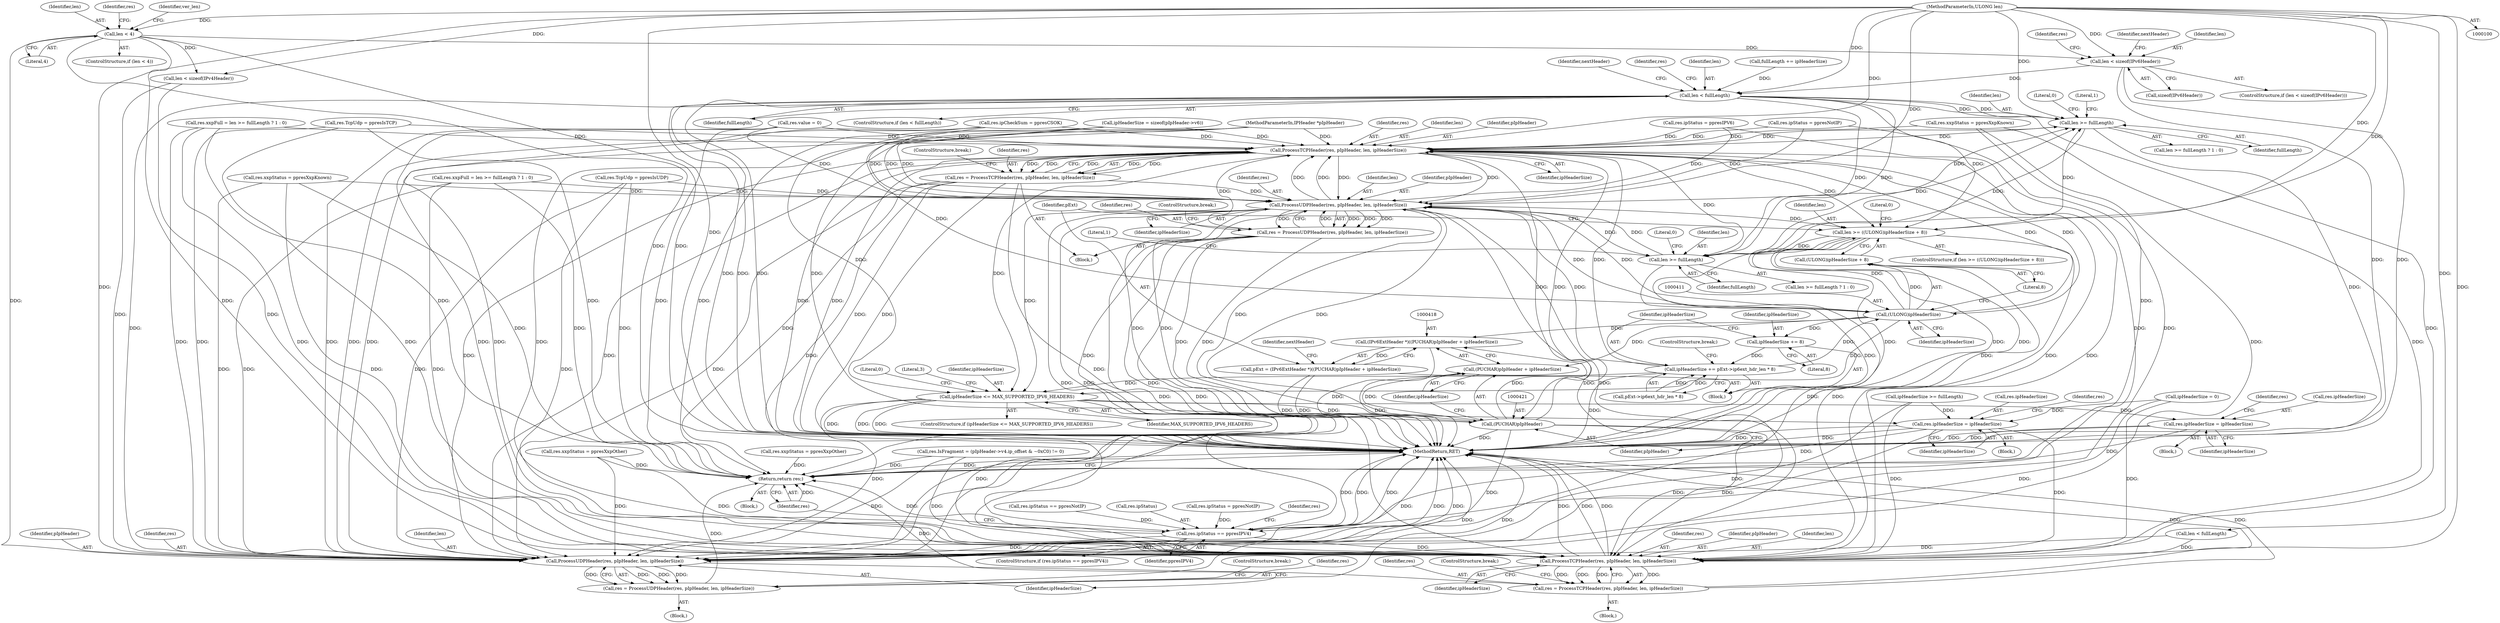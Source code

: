 digraph "1_kvm-guest-drivers-windows_723416fa4210b7464b28eab89cc76252e6193ac1_5@API" {
"1000263" [label="(Call,len < sizeof(IPv6Header))"];
"1000111" [label="(Call,len < 4)"];
"1000102" [label="(MethodParameterIn,ULONG len)"];
"1000315" [label="(Call,len < fullLength)"];
"1000354" [label="(Call,len >= fullLength)"];
"1000361" [label="(Call,ProcessTCPHeader(res, pIpHeader, len, ipHeaderSize))"];
"1000359" [label="(Call,res = ProcessTCPHeader(res, pIpHeader, len, ipHeaderSize))"];
"1000393" [label="(Call,ProcessUDPHeader(res, pIpHeader, len, ipHeaderSize))"];
"1000386" [label="(Call,len >= fullLength)"];
"1000391" [label="(Call,res = ProcessUDPHeader(res, pIpHeader, len, ipHeaderSize))"];
"1000508" [label="(Call,res.ipStatus == ppresIPV4)"];
"1000543" [label="(Call,ProcessTCPHeader(res, pIpHeader, len, ipHeaderSize))"];
"1000541" [label="(Call,res = ProcessTCPHeader(res, pIpHeader, len, ipHeaderSize))"];
"1000566" [label="(Return,return res;)"];
"1000553" [label="(Call,ProcessUDPHeader(res, pIpHeader, len, ipHeaderSize))"];
"1000551" [label="(Call,res = ProcessUDPHeader(res, pIpHeader, len, ipHeaderSize))"];
"1000407" [label="(Call,len >= ((ULONG)ipHeaderSize + 8))"];
"1000410" [label="(Call,(ULONG)ipHeaderSize)"];
"1000409" [label="(Call,(ULONG)ipHeaderSize + 8)"];
"1000417" [label="(Call,(IPv6ExtHeader *)((PUCHAR)pIpHeader + ipHeaderSize))"];
"1000415" [label="(Call,pExt = (IPv6ExtHeader *)((PUCHAR)pIpHeader + ipHeaderSize))"];
"1000419" [label="(Call,(PUCHAR)pIpHeader + ipHeaderSize)"];
"1000429" [label="(Call,ipHeaderSize += 8)"];
"1000432" [label="(Call,ipHeaderSize += pExt->ip6ext_hdr_len * 8)"];
"1000473" [label="(Call,ipHeaderSize <= MAX_SUPPORTED_IPV6_HEADERS)"];
"1000488" [label="(Call,res.ipHeaderSize = ipHeaderSize)"];
"1000514" [label="(Call,res.ipHeaderSize = ipHeaderSize)"];
"1000420" [label="(Call,(PUCHAR)pIpHeader)"];
"1000157" [label="(Call,len < sizeof(IPv4Header))"];
"1000298" [label="(Call,res.ipCheckSum = ppresCSOK)"];
"1000362" [label="(Identifier,res)"];
"1000472" [label="(ControlStructure,if (ipHeaderSize <= MAX_SUPPORTED_IPV6_HEADERS))"];
"1000317" [label="(Identifier,fullLength)"];
"1000385" [label="(Call,len >= fullLength ? 1 : 0)"];
"1000488" [label="(Call,res.ipHeaderSize = ipHeaderSize)"];
"1000413" [label="(Literal,8)"];
"1000420" [label="(Call,(PUCHAR)pIpHeader)"];
"1000555" [label="(Identifier,pIpHeader)"];
"1000552" [label="(Identifier,res)"];
"1000423" [label="(Identifier,ipHeaderSize)"];
"1000567" [label="(Identifier,res)"];
"1000519" [label="(Call,res.IsFragment = (pIpHeader->v4.ip_offset & ~0xC0) != 0)"];
"1000415" [label="(Call,pExt = (IPv6ExtHeader *)((PUCHAR)pIpHeader + ipHeaderSize))"];
"1000124" [label="(Identifier,ver_len)"];
"1000103" [label="(Block,)"];
"1000339" [label="(Call,res.xxpStatus = ppresXxpKnown)"];
"1000541" [label="(Call,res = ProcessTCPHeader(res, pIpHeader, len, ipHeaderSize))"];
"1000489" [label="(Call,res.ipHeaderSize)"];
"1000277" [label="(Identifier,nextHeader)"];
"1000389" [label="(Literal,1)"];
"1000512" [label="(Identifier,ppresIPV4)"];
"1000474" [label="(Identifier,ipHeaderSize)"];
"1000139" [label="(Call,ipHeaderSize = 0)"];
"1000223" [label="(Call,ipHeaderSize >= fullLength)"];
"1000492" [label="(Identifier,ipHeaderSize)"];
"1000502" [label="(Call,res.ipStatus = ppresNotIP)"];
"1000360" [label="(Identifier,res)"];
"1000321" [label="(Identifier,res)"];
"1000394" [label="(Identifier,res)"];
"1000388" [label="(Identifier,fullLength)"];
"1000542" [label="(Identifier,res)"];
"1000496" [label="(Literal,0)"];
"1000508" [label="(Call,res.ipStatus == ppresIPV4)"];
"1000263" [label="(Call,len < sizeof(IPv6Header))"];
"1000390" [label="(Literal,0)"];
"1000515" [label="(Call,res.ipHeaderSize)"];
"1000315" [label="(Call,len < fullLength)"];
"1000396" [label="(Identifier,len)"];
"1000262" [label="(ControlStructure,if (len < sizeof(IPv6Header)))"];
"1000111" [label="(Call,len < 4)"];
"1000376" [label="(Call,res.TcpUdp = ppresIsUDP)"];
"1000365" [label="(Identifier,ipHeaderSize)"];
"1000112" [label="(Identifier,len)"];
"1000476" [label="(Block,)"];
"1000544" [label="(Identifier,res)"];
"1000550" [label="(Block,)"];
"1000354" [label="(Call,len >= fullLength)"];
"1000359" [label="(Call,res = ProcessTCPHeader(res, pIpHeader, len, ipHeaderSize))"];
"1000473" [label="(Call,ipHeaderSize <= MAX_SUPPORTED_IPV6_HEADERS)"];
"1000334" [label="(Block,)"];
"1000264" [label="(Identifier,len)"];
"1000364" [label="(Identifier,len)"];
"1000460" [label="(Call,res.xxpStatus = ppresXxpOther)"];
"1000349" [label="(Call,res.xxpFull = len >= fullLength ? 1 : 0)"];
"1000514" [label="(Call,res.ipHeaderSize = ipHeaderSize)"];
"1000450" [label="(Call,res.ipStatus = ppresNotIP)"];
"1000102" [label="(MethodParameterIn,ULONG len)"];
"1000387" [label="(Identifier,len)"];
"1000270" [label="(Identifier,res)"];
"1000344" [label="(Call,res.TcpUdp = ppresIsTCP)"];
"1000521" [label="(Identifier,res)"];
"1000146" [label="(Call,res.value = 0)"];
"1000509" [label="(Call,res.ipStatus)"];
"1000366" [label="(ControlStructure,break;)"];
"1000113" [label="(Literal,4)"];
"1000117" [label="(Identifier,res)"];
"1000422" [label="(Identifier,pIpHeader)"];
"1000408" [label="(Identifier,len)"];
"1000442" [label="(Literal,0)"];
"1000316" [label="(Identifier,len)"];
"1000507" [label="(ControlStructure,if (res.ipStatus == ppresIPV4))"];
"1000431" [label="(Literal,8)"];
"1000311" [label="(Call,fullLength += ipHeaderSize)"];
"1000314" [label="(ControlStructure,if (len < fullLength))"];
"1000391" [label="(Call,res = ProcessUDPHeader(res, pIpHeader, len, ipHeaderSize))"];
"1000566" [label="(Return,return res;)"];
"1000414" [label="(Block,)"];
"1000510" [label="(Identifier,res)"];
"1000547" [label="(Identifier,ipHeaderSize)"];
"1000432" [label="(Call,ipHeaderSize += pExt->ip6ext_hdr_len * 8)"];
"1000361" [label="(Call,ProcessTCPHeader(res, pIpHeader, len, ipHeaderSize))"];
"1000110" [label="(ControlStructure,if (len < 4))"];
"1000458" [label="(ControlStructure,break;)"];
"1000381" [label="(Call,res.xxpFull = len >= fullLength ? 1 : 0)"];
"1000328" [label="(Identifier,nextHeader)"];
"1000560" [label="(Call,res.xxpStatus = ppresXxpOther)"];
"1000353" [label="(Call,len >= fullLength ? 1 : 0)"];
"1000516" [label="(Identifier,res)"];
"1000397" [label="(Identifier,ipHeaderSize)"];
"1000398" [label="(ControlStructure,break;)"];
"1000386" [label="(Call,len >= fullLength)"];
"1000434" [label="(Call,pExt->ip6ext_hdr_len * 8)"];
"1000406" [label="(ControlStructure,if (len >= ((ULONG)ipHeaderSize + 8)))"];
"1000392" [label="(Identifier,res)"];
"1000551" [label="(Call,res = ProcessUDPHeader(res, pIpHeader, len, ipHeaderSize))"];
"1000540" [label="(Block,)"];
"1000554" [label="(Identifier,res)"];
"1000558" [label="(ControlStructure,break;)"];
"1000410" [label="(Call,(ULONG)ipHeaderSize)"];
"1000543" [label="(Call,ProcessTCPHeader(res, pIpHeader, len, ipHeaderSize))"];
"1000518" [label="(Identifier,ipHeaderSize)"];
"1000429" [label="(Call,ipHeaderSize += 8)"];
"1000213" [label="(Call,res.ipStatus == ppresNotIP)"];
"1000548" [label="(ControlStructure,break;)"];
"1000226" [label="(Call,len < fullLength)"];
"1000355" [label="(Identifier,len)"];
"1000433" [label="(Identifier,ipHeaderSize)"];
"1000393" [label="(Call,ProcessUDPHeader(res, pIpHeader, len, ipHeaderSize))"];
"1000545" [label="(Identifier,pIpHeader)"];
"1000425" [label="(Identifier,nextHeader)"];
"1000553" [label="(Call,ProcessUDPHeader(res, pIpHeader, len, ipHeaderSize))"];
"1000513" [label="(Block,)"];
"1000478" [label="(Literal,3)"];
"1000475" [label="(Identifier,MAX_SUPPORTED_IPV6_HEADERS)"];
"1000358" [label="(Literal,0)"];
"1000356" [label="(Identifier,fullLength)"];
"1000357" [label="(Literal,1)"];
"1000101" [label="(MethodParameterIn,IPHeader *pIpHeader)"];
"1000568" [label="(MethodReturn,RET)"];
"1000417" [label="(Call,(IPv6ExtHeader *)((PUCHAR)pIpHeader + ipHeaderSize))"];
"1000409" [label="(Call,(ULONG)ipHeaderSize + 8)"];
"1000287" [label="(Call,ipHeaderSize = sizeof(pIpHeader->v6))"];
"1000430" [label="(Identifier,ipHeaderSize)"];
"1000546" [label="(Identifier,len)"];
"1000293" [label="(Call,res.ipStatus = ppresIPV6)"];
"1000371" [label="(Call,res.xxpStatus = ppresXxpKnown)"];
"1000416" [label="(Identifier,pExt)"];
"1000419" [label="(Call,(PUCHAR)pIpHeader + ipHeaderSize)"];
"1000412" [label="(Identifier,ipHeaderSize)"];
"1000556" [label="(Identifier,len)"];
"1000363" [label="(Identifier,pIpHeader)"];
"1000395" [label="(Identifier,pIpHeader)"];
"1000557" [label="(Identifier,ipHeaderSize)"];
"1000407" [label="(Call,len >= ((ULONG)ipHeaderSize + 8))"];
"1000265" [label="(Call,sizeof(IPv6Header))"];
"1000263" -> "1000262"  [label="AST: "];
"1000263" -> "1000265"  [label="CFG: "];
"1000264" -> "1000263"  [label="AST: "];
"1000265" -> "1000263"  [label="AST: "];
"1000270" -> "1000263"  [label="CFG: "];
"1000277" -> "1000263"  [label="CFG: "];
"1000263" -> "1000568"  [label="DDG: "];
"1000263" -> "1000568"  [label="DDG: "];
"1000111" -> "1000263"  [label="DDG: "];
"1000102" -> "1000263"  [label="DDG: "];
"1000263" -> "1000315"  [label="DDG: "];
"1000111" -> "1000110"  [label="AST: "];
"1000111" -> "1000113"  [label="CFG: "];
"1000112" -> "1000111"  [label="AST: "];
"1000113" -> "1000111"  [label="AST: "];
"1000117" -> "1000111"  [label="CFG: "];
"1000124" -> "1000111"  [label="CFG: "];
"1000111" -> "1000568"  [label="DDG: "];
"1000111" -> "1000568"  [label="DDG: "];
"1000102" -> "1000111"  [label="DDG: "];
"1000111" -> "1000157"  [label="DDG: "];
"1000111" -> "1000543"  [label="DDG: "];
"1000111" -> "1000553"  [label="DDG: "];
"1000102" -> "1000100"  [label="AST: "];
"1000102" -> "1000568"  [label="DDG: "];
"1000102" -> "1000157"  [label="DDG: "];
"1000102" -> "1000226"  [label="DDG: "];
"1000102" -> "1000315"  [label="DDG: "];
"1000102" -> "1000354"  [label="DDG: "];
"1000102" -> "1000361"  [label="DDG: "];
"1000102" -> "1000386"  [label="DDG: "];
"1000102" -> "1000393"  [label="DDG: "];
"1000102" -> "1000407"  [label="DDG: "];
"1000102" -> "1000543"  [label="DDG: "];
"1000102" -> "1000553"  [label="DDG: "];
"1000315" -> "1000314"  [label="AST: "];
"1000315" -> "1000317"  [label="CFG: "];
"1000316" -> "1000315"  [label="AST: "];
"1000317" -> "1000315"  [label="AST: "];
"1000321" -> "1000315"  [label="CFG: "];
"1000328" -> "1000315"  [label="CFG: "];
"1000315" -> "1000568"  [label="DDG: "];
"1000315" -> "1000568"  [label="DDG: "];
"1000315" -> "1000568"  [label="DDG: "];
"1000311" -> "1000315"  [label="DDG: "];
"1000315" -> "1000354"  [label="DDG: "];
"1000315" -> "1000354"  [label="DDG: "];
"1000315" -> "1000386"  [label="DDG: "];
"1000315" -> "1000386"  [label="DDG: "];
"1000315" -> "1000407"  [label="DDG: "];
"1000315" -> "1000543"  [label="DDG: "];
"1000315" -> "1000553"  [label="DDG: "];
"1000354" -> "1000353"  [label="AST: "];
"1000354" -> "1000356"  [label="CFG: "];
"1000355" -> "1000354"  [label="AST: "];
"1000356" -> "1000354"  [label="AST: "];
"1000357" -> "1000354"  [label="CFG: "];
"1000358" -> "1000354"  [label="CFG: "];
"1000354" -> "1000568"  [label="DDG: "];
"1000393" -> "1000354"  [label="DDG: "];
"1000361" -> "1000354"  [label="DDG: "];
"1000407" -> "1000354"  [label="DDG: "];
"1000386" -> "1000354"  [label="DDG: "];
"1000354" -> "1000361"  [label="DDG: "];
"1000354" -> "1000386"  [label="DDG: "];
"1000361" -> "1000359"  [label="AST: "];
"1000361" -> "1000365"  [label="CFG: "];
"1000362" -> "1000361"  [label="AST: "];
"1000363" -> "1000361"  [label="AST: "];
"1000364" -> "1000361"  [label="AST: "];
"1000365" -> "1000361"  [label="AST: "];
"1000359" -> "1000361"  [label="CFG: "];
"1000361" -> "1000568"  [label="DDG: "];
"1000361" -> "1000568"  [label="DDG: "];
"1000361" -> "1000359"  [label="DDG: "];
"1000361" -> "1000359"  [label="DDG: "];
"1000361" -> "1000359"  [label="DDG: "];
"1000361" -> "1000359"  [label="DDG: "];
"1000293" -> "1000361"  [label="DDG: "];
"1000391" -> "1000361"  [label="DDG: "];
"1000298" -> "1000361"  [label="DDG: "];
"1000349" -> "1000361"  [label="DDG: "];
"1000359" -> "1000361"  [label="DDG: "];
"1000339" -> "1000361"  [label="DDG: "];
"1000450" -> "1000361"  [label="DDG: "];
"1000344" -> "1000361"  [label="DDG: "];
"1000146" -> "1000361"  [label="DDG: "];
"1000420" -> "1000361"  [label="DDG: "];
"1000393" -> "1000361"  [label="DDG: "];
"1000393" -> "1000361"  [label="DDG: "];
"1000101" -> "1000361"  [label="DDG: "];
"1000410" -> "1000361"  [label="DDG: "];
"1000432" -> "1000361"  [label="DDG: "];
"1000287" -> "1000361"  [label="DDG: "];
"1000361" -> "1000386"  [label="DDG: "];
"1000361" -> "1000393"  [label="DDG: "];
"1000361" -> "1000393"  [label="DDG: "];
"1000361" -> "1000407"  [label="DDG: "];
"1000361" -> "1000410"  [label="DDG: "];
"1000361" -> "1000420"  [label="DDG: "];
"1000361" -> "1000473"  [label="DDG: "];
"1000361" -> "1000543"  [label="DDG: "];
"1000361" -> "1000543"  [label="DDG: "];
"1000361" -> "1000553"  [label="DDG: "];
"1000361" -> "1000553"  [label="DDG: "];
"1000359" -> "1000334"  [label="AST: "];
"1000360" -> "1000359"  [label="AST: "];
"1000366" -> "1000359"  [label="CFG: "];
"1000359" -> "1000568"  [label="DDG: "];
"1000359" -> "1000568"  [label="DDG: "];
"1000359" -> "1000393"  [label="DDG: "];
"1000359" -> "1000508"  [label="DDG: "];
"1000359" -> "1000543"  [label="DDG: "];
"1000359" -> "1000553"  [label="DDG: "];
"1000359" -> "1000566"  [label="DDG: "];
"1000393" -> "1000391"  [label="AST: "];
"1000393" -> "1000397"  [label="CFG: "];
"1000394" -> "1000393"  [label="AST: "];
"1000395" -> "1000393"  [label="AST: "];
"1000396" -> "1000393"  [label="AST: "];
"1000397" -> "1000393"  [label="AST: "];
"1000391" -> "1000393"  [label="CFG: "];
"1000393" -> "1000568"  [label="DDG: "];
"1000393" -> "1000568"  [label="DDG: "];
"1000393" -> "1000386"  [label="DDG: "];
"1000393" -> "1000391"  [label="DDG: "];
"1000393" -> "1000391"  [label="DDG: "];
"1000393" -> "1000391"  [label="DDG: "];
"1000393" -> "1000391"  [label="DDG: "];
"1000376" -> "1000393"  [label="DDG: "];
"1000293" -> "1000393"  [label="DDG: "];
"1000391" -> "1000393"  [label="DDG: "];
"1000298" -> "1000393"  [label="DDG: "];
"1000381" -> "1000393"  [label="DDG: "];
"1000450" -> "1000393"  [label="DDG: "];
"1000371" -> "1000393"  [label="DDG: "];
"1000146" -> "1000393"  [label="DDG: "];
"1000420" -> "1000393"  [label="DDG: "];
"1000101" -> "1000393"  [label="DDG: "];
"1000386" -> "1000393"  [label="DDG: "];
"1000410" -> "1000393"  [label="DDG: "];
"1000432" -> "1000393"  [label="DDG: "];
"1000287" -> "1000393"  [label="DDG: "];
"1000393" -> "1000407"  [label="DDG: "];
"1000393" -> "1000410"  [label="DDG: "];
"1000393" -> "1000420"  [label="DDG: "];
"1000393" -> "1000473"  [label="DDG: "];
"1000393" -> "1000543"  [label="DDG: "];
"1000393" -> "1000543"  [label="DDG: "];
"1000393" -> "1000553"  [label="DDG: "];
"1000393" -> "1000553"  [label="DDG: "];
"1000386" -> "1000385"  [label="AST: "];
"1000386" -> "1000388"  [label="CFG: "];
"1000387" -> "1000386"  [label="AST: "];
"1000388" -> "1000386"  [label="AST: "];
"1000389" -> "1000386"  [label="CFG: "];
"1000390" -> "1000386"  [label="CFG: "];
"1000386" -> "1000568"  [label="DDG: "];
"1000407" -> "1000386"  [label="DDG: "];
"1000391" -> "1000334"  [label="AST: "];
"1000392" -> "1000391"  [label="AST: "];
"1000398" -> "1000391"  [label="CFG: "];
"1000391" -> "1000568"  [label="DDG: "];
"1000391" -> "1000568"  [label="DDG: "];
"1000391" -> "1000508"  [label="DDG: "];
"1000391" -> "1000543"  [label="DDG: "];
"1000391" -> "1000553"  [label="DDG: "];
"1000391" -> "1000566"  [label="DDG: "];
"1000508" -> "1000507"  [label="AST: "];
"1000508" -> "1000512"  [label="CFG: "];
"1000509" -> "1000508"  [label="AST: "];
"1000512" -> "1000508"  [label="AST: "];
"1000516" -> "1000508"  [label="CFG: "];
"1000567" -> "1000508"  [label="CFG: "];
"1000508" -> "1000568"  [label="DDG: "];
"1000508" -> "1000568"  [label="DDG: "];
"1000508" -> "1000568"  [label="DDG: "];
"1000293" -> "1000508"  [label="DDG: "];
"1000502" -> "1000508"  [label="DDG: "];
"1000213" -> "1000508"  [label="DDG: "];
"1000450" -> "1000508"  [label="DDG: "];
"1000508" -> "1000543"  [label="DDG: "];
"1000508" -> "1000553"  [label="DDG: "];
"1000508" -> "1000566"  [label="DDG: "];
"1000543" -> "1000541"  [label="AST: "];
"1000543" -> "1000547"  [label="CFG: "];
"1000544" -> "1000543"  [label="AST: "];
"1000545" -> "1000543"  [label="AST: "];
"1000546" -> "1000543"  [label="AST: "];
"1000547" -> "1000543"  [label="AST: "];
"1000541" -> "1000543"  [label="CFG: "];
"1000543" -> "1000568"  [label="DDG: "];
"1000543" -> "1000568"  [label="DDG: "];
"1000543" -> "1000568"  [label="DDG: "];
"1000543" -> "1000541"  [label="DDG: "];
"1000543" -> "1000541"  [label="DDG: "];
"1000543" -> "1000541"  [label="DDG: "];
"1000543" -> "1000541"  [label="DDG: "];
"1000460" -> "1000543"  [label="DDG: "];
"1000376" -> "1000543"  [label="DDG: "];
"1000298" -> "1000543"  [label="DDG: "];
"1000514" -> "1000543"  [label="DDG: "];
"1000349" -> "1000543"  [label="DDG: "];
"1000371" -> "1000543"  [label="DDG: "];
"1000344" -> "1000543"  [label="DDG: "];
"1000146" -> "1000543"  [label="DDG: "];
"1000519" -> "1000543"  [label="DDG: "];
"1000339" -> "1000543"  [label="DDG: "];
"1000381" -> "1000543"  [label="DDG: "];
"1000420" -> "1000543"  [label="DDG: "];
"1000101" -> "1000543"  [label="DDG: "];
"1000226" -> "1000543"  [label="DDG: "];
"1000407" -> "1000543"  [label="DDG: "];
"1000157" -> "1000543"  [label="DDG: "];
"1000139" -> "1000543"  [label="DDG: "];
"1000473" -> "1000543"  [label="DDG: "];
"1000223" -> "1000543"  [label="DDG: "];
"1000541" -> "1000540"  [label="AST: "];
"1000542" -> "1000541"  [label="AST: "];
"1000548" -> "1000541"  [label="CFG: "];
"1000541" -> "1000568"  [label="DDG: "];
"1000541" -> "1000568"  [label="DDG: "];
"1000541" -> "1000566"  [label="DDG: "];
"1000566" -> "1000103"  [label="AST: "];
"1000566" -> "1000567"  [label="CFG: "];
"1000567" -> "1000566"  [label="AST: "];
"1000568" -> "1000566"  [label="CFG: "];
"1000566" -> "1000568"  [label="DDG: "];
"1000567" -> "1000566"  [label="DDG: "];
"1000460" -> "1000566"  [label="DDG: "];
"1000376" -> "1000566"  [label="DDG: "];
"1000488" -> "1000566"  [label="DDG: "];
"1000298" -> "1000566"  [label="DDG: "];
"1000514" -> "1000566"  [label="DDG: "];
"1000349" -> "1000566"  [label="DDG: "];
"1000371" -> "1000566"  [label="DDG: "];
"1000146" -> "1000566"  [label="DDG: "];
"1000560" -> "1000566"  [label="DDG: "];
"1000519" -> "1000566"  [label="DDG: "];
"1000339" -> "1000566"  [label="DDG: "];
"1000381" -> "1000566"  [label="DDG: "];
"1000344" -> "1000566"  [label="DDG: "];
"1000551" -> "1000566"  [label="DDG: "];
"1000553" -> "1000551"  [label="AST: "];
"1000553" -> "1000557"  [label="CFG: "];
"1000554" -> "1000553"  [label="AST: "];
"1000555" -> "1000553"  [label="AST: "];
"1000556" -> "1000553"  [label="AST: "];
"1000557" -> "1000553"  [label="AST: "];
"1000551" -> "1000553"  [label="CFG: "];
"1000553" -> "1000568"  [label="DDG: "];
"1000553" -> "1000568"  [label="DDG: "];
"1000553" -> "1000568"  [label="DDG: "];
"1000553" -> "1000551"  [label="DDG: "];
"1000553" -> "1000551"  [label="DDG: "];
"1000553" -> "1000551"  [label="DDG: "];
"1000553" -> "1000551"  [label="DDG: "];
"1000460" -> "1000553"  [label="DDG: "];
"1000376" -> "1000553"  [label="DDG: "];
"1000298" -> "1000553"  [label="DDG: "];
"1000514" -> "1000553"  [label="DDG: "];
"1000349" -> "1000553"  [label="DDG: "];
"1000371" -> "1000553"  [label="DDG: "];
"1000344" -> "1000553"  [label="DDG: "];
"1000146" -> "1000553"  [label="DDG: "];
"1000519" -> "1000553"  [label="DDG: "];
"1000339" -> "1000553"  [label="DDG: "];
"1000381" -> "1000553"  [label="DDG: "];
"1000420" -> "1000553"  [label="DDG: "];
"1000101" -> "1000553"  [label="DDG: "];
"1000226" -> "1000553"  [label="DDG: "];
"1000407" -> "1000553"  [label="DDG: "];
"1000157" -> "1000553"  [label="DDG: "];
"1000139" -> "1000553"  [label="DDG: "];
"1000473" -> "1000553"  [label="DDG: "];
"1000223" -> "1000553"  [label="DDG: "];
"1000551" -> "1000550"  [label="AST: "];
"1000552" -> "1000551"  [label="AST: "];
"1000558" -> "1000551"  [label="CFG: "];
"1000551" -> "1000568"  [label="DDG: "];
"1000551" -> "1000568"  [label="DDG: "];
"1000407" -> "1000406"  [label="AST: "];
"1000407" -> "1000409"  [label="CFG: "];
"1000408" -> "1000407"  [label="AST: "];
"1000409" -> "1000407"  [label="AST: "];
"1000416" -> "1000407"  [label="CFG: "];
"1000442" -> "1000407"  [label="CFG: "];
"1000407" -> "1000568"  [label="DDG: "];
"1000407" -> "1000568"  [label="DDG: "];
"1000407" -> "1000568"  [label="DDG: "];
"1000410" -> "1000407"  [label="DDG: "];
"1000410" -> "1000409"  [label="AST: "];
"1000410" -> "1000412"  [label="CFG: "];
"1000411" -> "1000410"  [label="AST: "];
"1000412" -> "1000410"  [label="AST: "];
"1000413" -> "1000410"  [label="CFG: "];
"1000410" -> "1000409"  [label="DDG: "];
"1000432" -> "1000410"  [label="DDG: "];
"1000287" -> "1000410"  [label="DDG: "];
"1000410" -> "1000417"  [label="DDG: "];
"1000410" -> "1000419"  [label="DDG: "];
"1000410" -> "1000429"  [label="DDG: "];
"1000410" -> "1000473"  [label="DDG: "];
"1000409" -> "1000413"  [label="CFG: "];
"1000413" -> "1000409"  [label="AST: "];
"1000409" -> "1000568"  [label="DDG: "];
"1000417" -> "1000415"  [label="AST: "];
"1000417" -> "1000419"  [label="CFG: "];
"1000418" -> "1000417"  [label="AST: "];
"1000419" -> "1000417"  [label="AST: "];
"1000415" -> "1000417"  [label="CFG: "];
"1000417" -> "1000568"  [label="DDG: "];
"1000417" -> "1000415"  [label="DDG: "];
"1000420" -> "1000417"  [label="DDG: "];
"1000415" -> "1000414"  [label="AST: "];
"1000416" -> "1000415"  [label="AST: "];
"1000425" -> "1000415"  [label="CFG: "];
"1000415" -> "1000568"  [label="DDG: "];
"1000415" -> "1000568"  [label="DDG: "];
"1000419" -> "1000423"  [label="CFG: "];
"1000420" -> "1000419"  [label="AST: "];
"1000423" -> "1000419"  [label="AST: "];
"1000419" -> "1000568"  [label="DDG: "];
"1000420" -> "1000419"  [label="DDG: "];
"1000429" -> "1000414"  [label="AST: "];
"1000429" -> "1000431"  [label="CFG: "];
"1000430" -> "1000429"  [label="AST: "];
"1000431" -> "1000429"  [label="AST: "];
"1000433" -> "1000429"  [label="CFG: "];
"1000429" -> "1000432"  [label="DDG: "];
"1000432" -> "1000414"  [label="AST: "];
"1000432" -> "1000434"  [label="CFG: "];
"1000433" -> "1000432"  [label="AST: "];
"1000434" -> "1000432"  [label="AST: "];
"1000458" -> "1000432"  [label="CFG: "];
"1000432" -> "1000568"  [label="DDG: "];
"1000434" -> "1000432"  [label="DDG: "];
"1000434" -> "1000432"  [label="DDG: "];
"1000432" -> "1000473"  [label="DDG: "];
"1000473" -> "1000472"  [label="AST: "];
"1000473" -> "1000475"  [label="CFG: "];
"1000474" -> "1000473"  [label="AST: "];
"1000475" -> "1000473"  [label="AST: "];
"1000478" -> "1000473"  [label="CFG: "];
"1000496" -> "1000473"  [label="CFG: "];
"1000473" -> "1000568"  [label="DDG: "];
"1000473" -> "1000568"  [label="DDG: "];
"1000473" -> "1000568"  [label="DDG: "];
"1000287" -> "1000473"  [label="DDG: "];
"1000473" -> "1000488"  [label="DDG: "];
"1000473" -> "1000514"  [label="DDG: "];
"1000488" -> "1000476"  [label="AST: "];
"1000488" -> "1000492"  [label="CFG: "];
"1000489" -> "1000488"  [label="AST: "];
"1000492" -> "1000488"  [label="AST: "];
"1000510" -> "1000488"  [label="CFG: "];
"1000488" -> "1000568"  [label="DDG: "];
"1000488" -> "1000568"  [label="DDG: "];
"1000514" -> "1000513"  [label="AST: "];
"1000514" -> "1000518"  [label="CFG: "];
"1000515" -> "1000514"  [label="AST: "];
"1000518" -> "1000514"  [label="AST: "];
"1000521" -> "1000514"  [label="CFG: "];
"1000514" -> "1000568"  [label="DDG: "];
"1000514" -> "1000568"  [label="DDG: "];
"1000139" -> "1000514"  [label="DDG: "];
"1000223" -> "1000514"  [label="DDG: "];
"1000420" -> "1000422"  [label="CFG: "];
"1000421" -> "1000420"  [label="AST: "];
"1000422" -> "1000420"  [label="AST: "];
"1000423" -> "1000420"  [label="CFG: "];
"1000420" -> "1000568"  [label="DDG: "];
"1000101" -> "1000420"  [label="DDG: "];
}
